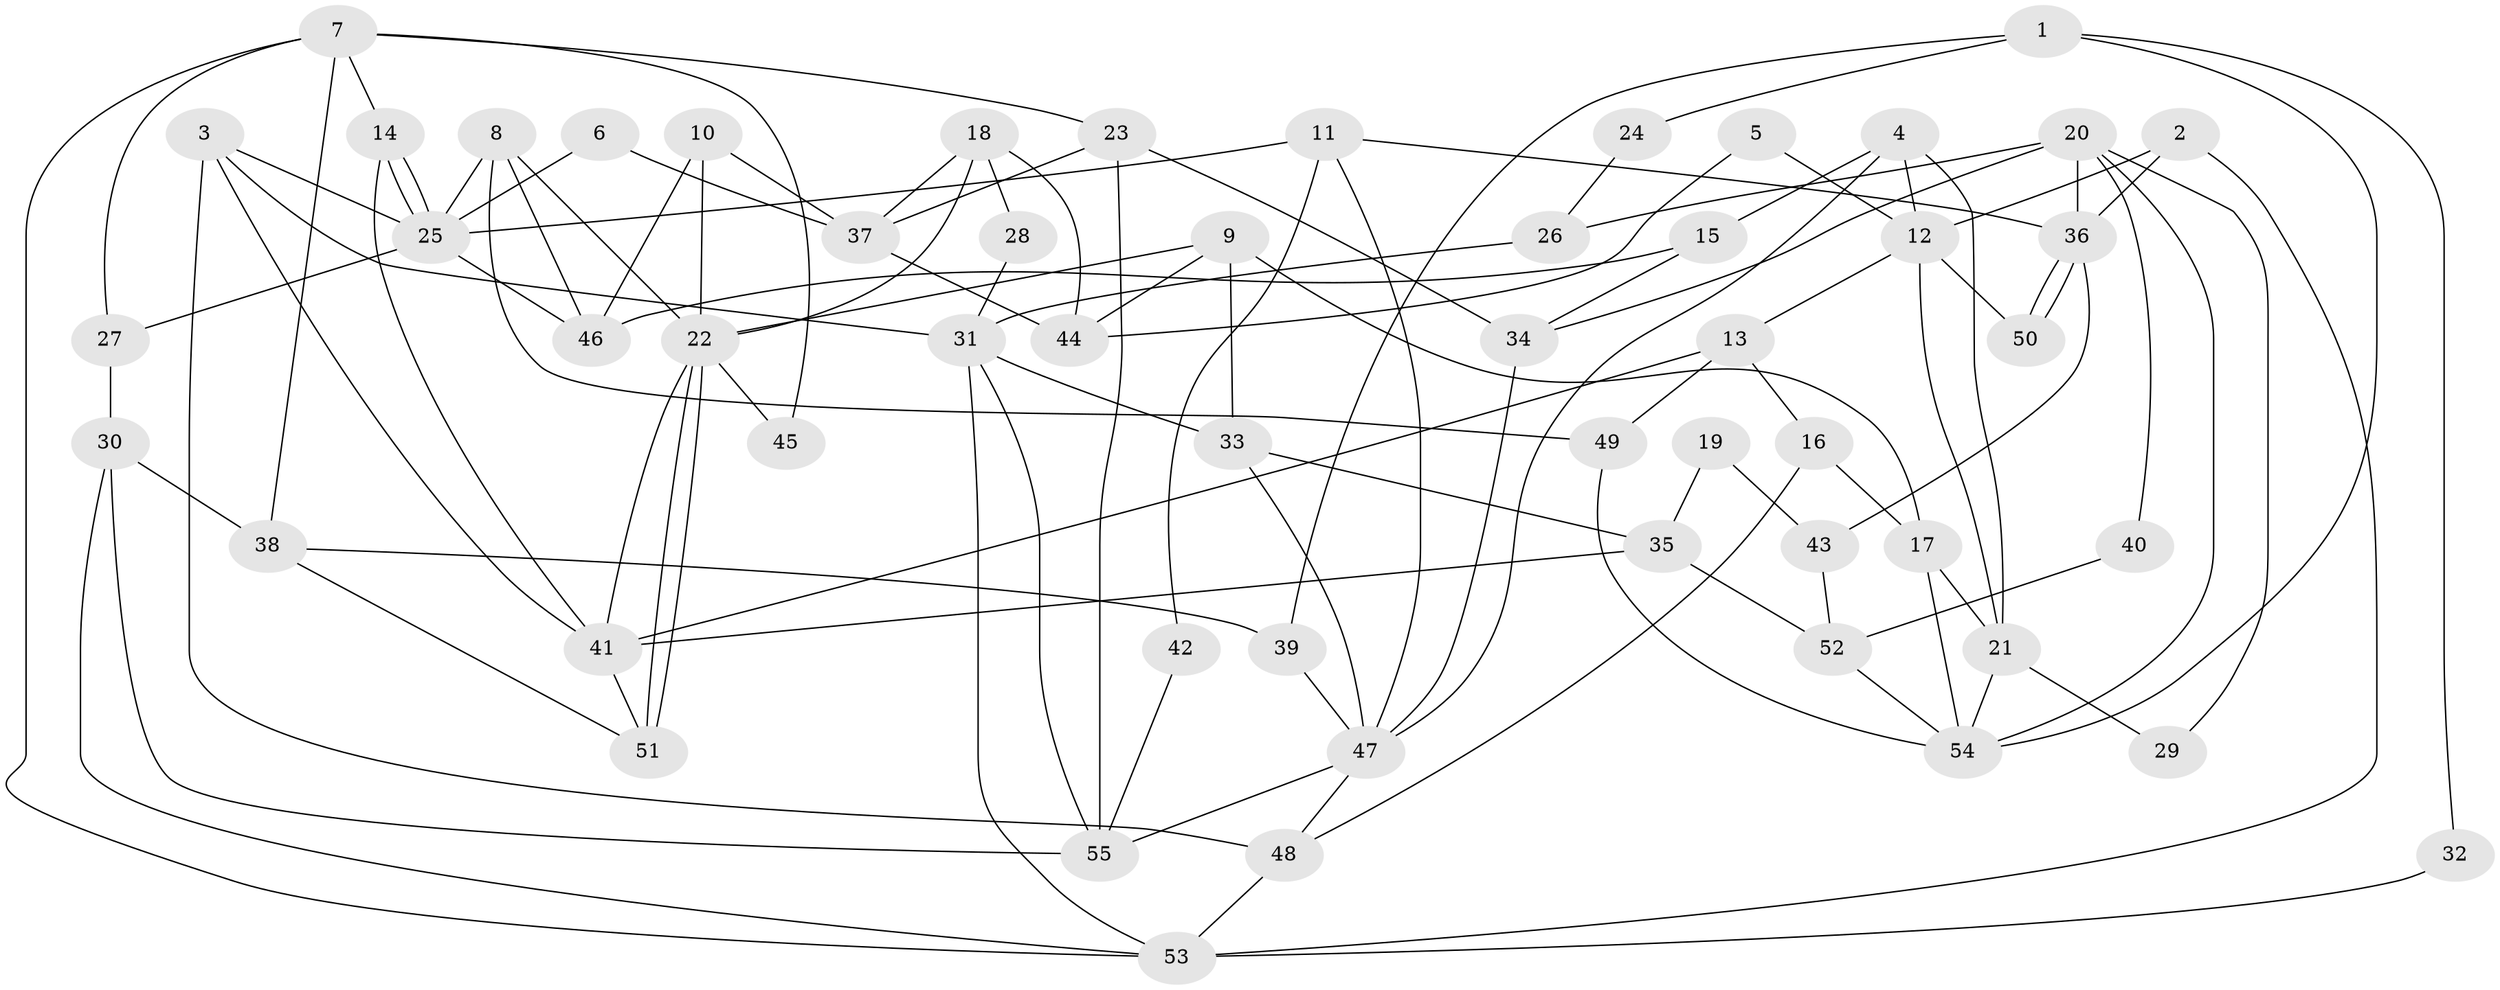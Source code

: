 // coarse degree distribution, {5: 0.21212121212121213, 3: 0.18181818181818182, 6: 0.21212121212121213, 4: 0.09090909090909091, 2: 0.12121212121212122, 9: 0.06060606060606061, 8: 0.030303030303030304, 7: 0.09090909090909091}
// Generated by graph-tools (version 1.1) at 2025/52/02/27/25 19:52:05]
// undirected, 55 vertices, 110 edges
graph export_dot {
graph [start="1"]
  node [color=gray90,style=filled];
  1;
  2;
  3;
  4;
  5;
  6;
  7;
  8;
  9;
  10;
  11;
  12;
  13;
  14;
  15;
  16;
  17;
  18;
  19;
  20;
  21;
  22;
  23;
  24;
  25;
  26;
  27;
  28;
  29;
  30;
  31;
  32;
  33;
  34;
  35;
  36;
  37;
  38;
  39;
  40;
  41;
  42;
  43;
  44;
  45;
  46;
  47;
  48;
  49;
  50;
  51;
  52;
  53;
  54;
  55;
  1 -- 39;
  1 -- 54;
  1 -- 24;
  1 -- 32;
  2 -- 53;
  2 -- 36;
  2 -- 12;
  3 -- 48;
  3 -- 25;
  3 -- 31;
  3 -- 41;
  4 -- 47;
  4 -- 21;
  4 -- 12;
  4 -- 15;
  5 -- 44;
  5 -- 12;
  6 -- 25;
  6 -- 37;
  7 -- 14;
  7 -- 53;
  7 -- 23;
  7 -- 27;
  7 -- 38;
  7 -- 45;
  8 -- 46;
  8 -- 25;
  8 -- 22;
  8 -- 49;
  9 -- 22;
  9 -- 33;
  9 -- 17;
  9 -- 44;
  10 -- 37;
  10 -- 22;
  10 -- 46;
  11 -- 25;
  11 -- 47;
  11 -- 36;
  11 -- 42;
  12 -- 13;
  12 -- 21;
  12 -- 50;
  13 -- 41;
  13 -- 16;
  13 -- 49;
  14 -- 25;
  14 -- 25;
  14 -- 41;
  15 -- 34;
  15 -- 46;
  16 -- 17;
  16 -- 48;
  17 -- 21;
  17 -- 54;
  18 -- 44;
  18 -- 22;
  18 -- 28;
  18 -- 37;
  19 -- 35;
  19 -- 43;
  20 -- 54;
  20 -- 36;
  20 -- 26;
  20 -- 29;
  20 -- 34;
  20 -- 40;
  21 -- 54;
  21 -- 29;
  22 -- 51;
  22 -- 51;
  22 -- 41;
  22 -- 45;
  23 -- 34;
  23 -- 37;
  23 -- 55;
  24 -- 26;
  25 -- 46;
  25 -- 27;
  26 -- 31;
  27 -- 30;
  28 -- 31;
  30 -- 38;
  30 -- 53;
  30 -- 55;
  31 -- 55;
  31 -- 33;
  31 -- 53;
  32 -- 53;
  33 -- 47;
  33 -- 35;
  34 -- 47;
  35 -- 41;
  35 -- 52;
  36 -- 50;
  36 -- 50;
  36 -- 43;
  37 -- 44;
  38 -- 51;
  38 -- 39;
  39 -- 47;
  40 -- 52;
  41 -- 51;
  42 -- 55;
  43 -- 52;
  47 -- 55;
  47 -- 48;
  48 -- 53;
  49 -- 54;
  52 -- 54;
}
